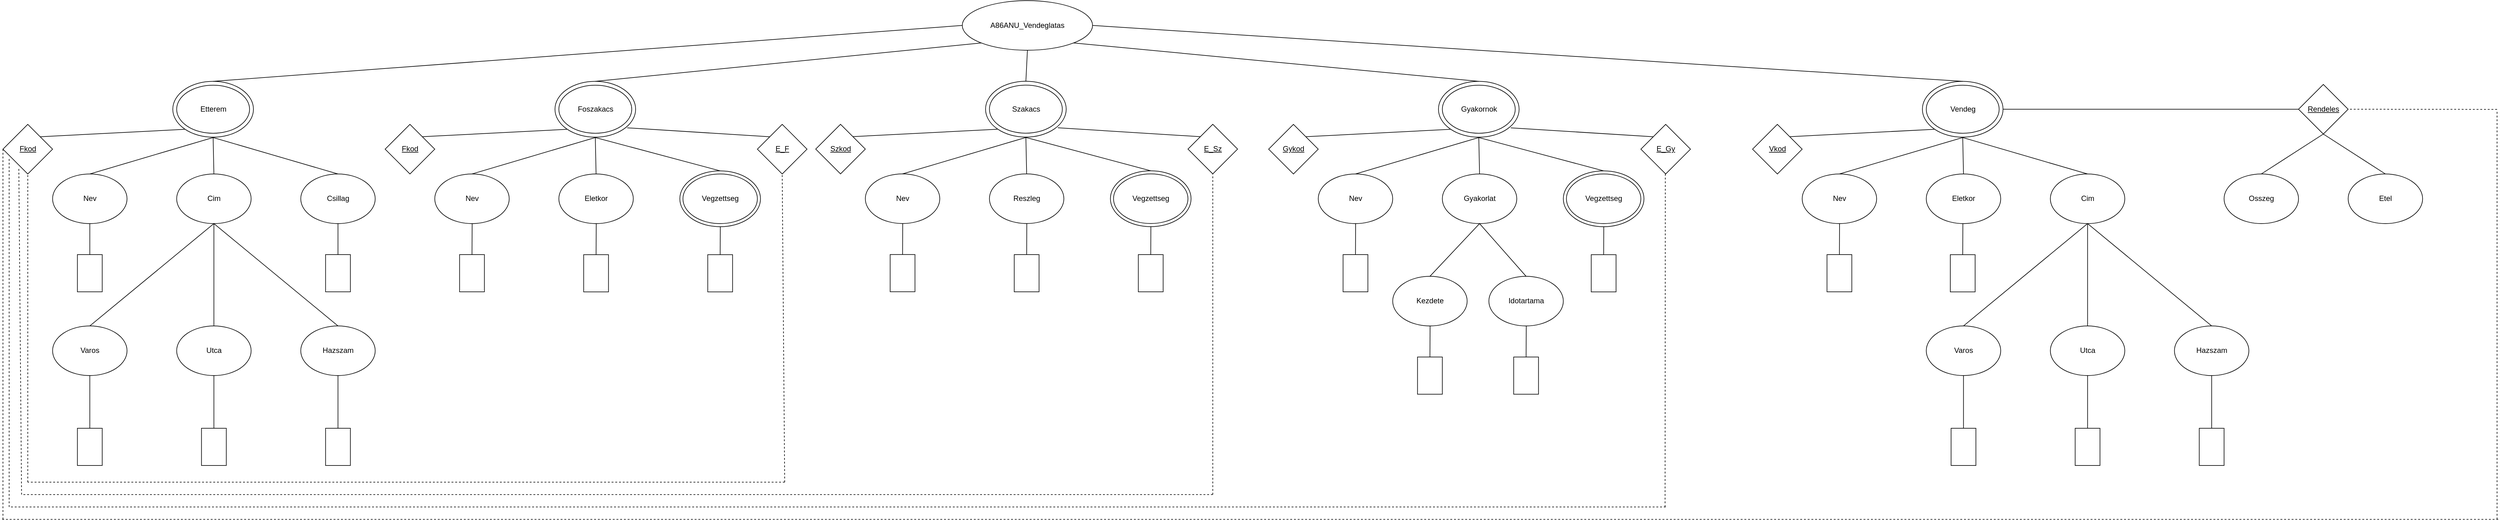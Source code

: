<mxfile version="28.2.5">
  <diagram name="1 oldal" id="s51K9ln7KrZO0yg4u3iI">
    <mxGraphModel dx="3028" dy="1168" grid="1" gridSize="10" guides="1" tooltips="1" connect="1" arrows="1" fold="1" page="1" pageScale="1" pageWidth="827" pageHeight="1169" math="0" shadow="0">
      <root>
        <mxCell id="0" />
        <mxCell id="1" parent="0" />
        <mxCell id="6Afnnz_D4f5fl6v5fH3Q-1" value="A86ANU_Vendeglatas" style="ellipse;whiteSpace=wrap;html=1;" vertex="1" parent="1">
          <mxGeometry x="300" y="10" width="210" height="80" as="geometry" />
        </mxCell>
        <mxCell id="6Afnnz_D4f5fl6v5fH3Q-2" value="" style="ellipse;whiteSpace=wrap;html=1;" vertex="1" parent="1">
          <mxGeometry x="-972.49" y="140.12" width="130" height="90" as="geometry" />
        </mxCell>
        <mxCell id="6Afnnz_D4f5fl6v5fH3Q-3" value="Etterem" style="ellipse;whiteSpace=wrap;html=1;" vertex="1" parent="1">
          <mxGeometry x="-966.24" y="146.37" width="117.5" height="77.5" as="geometry" />
        </mxCell>
        <mxCell id="6Afnnz_D4f5fl6v5fH3Q-12" value="Csillag" style="ellipse;whiteSpace=wrap;html=1;" vertex="1" parent="1">
          <mxGeometry x="-766.24" y="289.49" width="120" height="80" as="geometry" />
        </mxCell>
        <mxCell id="6Afnnz_D4f5fl6v5fH3Q-13" value="Nev" style="ellipse;whiteSpace=wrap;html=1;" vertex="1" parent="1">
          <mxGeometry x="-1166.24" y="289.49" width="120" height="80" as="geometry" />
        </mxCell>
        <mxCell id="6Afnnz_D4f5fl6v5fH3Q-14" value="Cim" style="ellipse;whiteSpace=wrap;html=1;" vertex="1" parent="1">
          <mxGeometry x="-966.24" y="289.49" width="120" height="80" as="geometry" />
        </mxCell>
        <mxCell id="6Afnnz_D4f5fl6v5fH3Q-15" value="" style="endArrow=none;html=1;rounded=0;exitX=0.5;exitY=1;exitDx=0;exitDy=0;entryX=0.5;entryY=0;entryDx=0;entryDy=0;" edge="1" parent="1" target="6Afnnz_D4f5fl6v5fH3Q-12">
          <mxGeometry width="50" height="50" relative="1" as="geometry">
            <mxPoint x="-907.49" y="230.74" as="sourcePoint" />
            <mxPoint x="-756.24" y="299.49" as="targetPoint" />
          </mxGeometry>
        </mxCell>
        <mxCell id="6Afnnz_D4f5fl6v5fH3Q-16" value="" style="endArrow=none;html=1;rounded=0;exitX=0.5;exitY=1;exitDx=0;exitDy=0;entryX=0.5;entryY=0;entryDx=0;entryDy=0;" edge="1" parent="1" target="6Afnnz_D4f5fl6v5fH3Q-14">
          <mxGeometry width="50" height="50" relative="1" as="geometry">
            <mxPoint x="-907.49" y="230.74" as="sourcePoint" />
            <mxPoint x="-756.24" y="299.49" as="targetPoint" />
          </mxGeometry>
        </mxCell>
        <mxCell id="6Afnnz_D4f5fl6v5fH3Q-17" value="" style="endArrow=none;html=1;rounded=0;entryX=0.5;entryY=1;entryDx=0;entryDy=0;exitX=0.5;exitY=0;exitDx=0;exitDy=0;" edge="1" parent="1" source="6Afnnz_D4f5fl6v5fH3Q-13">
          <mxGeometry width="50" height="50" relative="1" as="geometry">
            <mxPoint x="-806.24" y="349.49" as="sourcePoint" />
            <mxPoint x="-907.49" y="230.74" as="targetPoint" />
          </mxGeometry>
        </mxCell>
        <mxCell id="6Afnnz_D4f5fl6v5fH3Q-18" value="&lt;u&gt;Fkod&lt;/u&gt;" style="rhombus;whiteSpace=wrap;html=1;" vertex="1" parent="1">
          <mxGeometry x="-1246.24" y="209.49" width="80" height="80" as="geometry" />
        </mxCell>
        <mxCell id="6Afnnz_D4f5fl6v5fH3Q-19" value="" style="endArrow=none;html=1;rounded=0;exitX=1;exitY=0;exitDx=0;exitDy=0;entryX=0;entryY=1;entryDx=0;entryDy=0;" edge="1" parent="1" source="6Afnnz_D4f5fl6v5fH3Q-18">
          <mxGeometry width="50" height="50" relative="1" as="geometry">
            <mxPoint x="-806.24" y="379.49" as="sourcePoint" />
            <mxPoint x="-953.513" y="217.518" as="targetPoint" />
          </mxGeometry>
        </mxCell>
        <mxCell id="6Afnnz_D4f5fl6v5fH3Q-20" value="Hazszam" style="ellipse;whiteSpace=wrap;html=1;" vertex="1" parent="1">
          <mxGeometry x="-766.24" y="534.49" width="120" height="80" as="geometry" />
        </mxCell>
        <mxCell id="6Afnnz_D4f5fl6v5fH3Q-21" value="Utca" style="ellipse;whiteSpace=wrap;html=1;" vertex="1" parent="1">
          <mxGeometry x="-966.24" y="534.49" width="120" height="80" as="geometry" />
        </mxCell>
        <mxCell id="6Afnnz_D4f5fl6v5fH3Q-22" value="Varos" style="ellipse;whiteSpace=wrap;html=1;" vertex="1" parent="1">
          <mxGeometry x="-1166.24" y="534.49" width="120" height="80" as="geometry" />
        </mxCell>
        <mxCell id="6Afnnz_D4f5fl6v5fH3Q-23" value="" style="endArrow=none;html=1;rounded=0;exitX=0.5;exitY=1;exitDx=0;exitDy=0;entryX=0.5;entryY=0;entryDx=0;entryDy=0;" edge="1" parent="1" source="6Afnnz_D4f5fl6v5fH3Q-14" target="6Afnnz_D4f5fl6v5fH3Q-20">
          <mxGeometry width="50" height="50" relative="1" as="geometry">
            <mxPoint x="-806.24" y="429.49" as="sourcePoint" />
            <mxPoint x="-756.24" y="379.49" as="targetPoint" />
          </mxGeometry>
        </mxCell>
        <mxCell id="6Afnnz_D4f5fl6v5fH3Q-24" value="" style="endArrow=none;html=1;rounded=0;exitX=0.5;exitY=1;exitDx=0;exitDy=0;entryX=0.5;entryY=0;entryDx=0;entryDy=0;" edge="1" parent="1" source="6Afnnz_D4f5fl6v5fH3Q-14" target="6Afnnz_D4f5fl6v5fH3Q-21">
          <mxGeometry width="50" height="50" relative="1" as="geometry">
            <mxPoint x="-896.24" y="389.49" as="sourcePoint" />
            <mxPoint x="-756.24" y="379.49" as="targetPoint" />
          </mxGeometry>
        </mxCell>
        <mxCell id="6Afnnz_D4f5fl6v5fH3Q-25" value="" style="endArrow=none;html=1;rounded=0;exitX=0.5;exitY=1;exitDx=0;exitDy=0;entryX=0.5;entryY=0;entryDx=0;entryDy=0;" edge="1" parent="1" source="6Afnnz_D4f5fl6v5fH3Q-14" target="6Afnnz_D4f5fl6v5fH3Q-22">
          <mxGeometry width="50" height="50" relative="1" as="geometry">
            <mxPoint x="-806.24" y="429.49" as="sourcePoint" />
            <mxPoint x="-756.24" y="379.49" as="targetPoint" />
          </mxGeometry>
        </mxCell>
        <mxCell id="6Afnnz_D4f5fl6v5fH3Q-26" value="" style="rounded=0;whiteSpace=wrap;html=1;" vertex="1" parent="1">
          <mxGeometry x="-1126.24" y="419.49" width="40" height="60" as="geometry" />
        </mxCell>
        <mxCell id="6Afnnz_D4f5fl6v5fH3Q-28" value="" style="rounded=0;whiteSpace=wrap;html=1;" vertex="1" parent="1">
          <mxGeometry x="-726.24" y="419.49" width="40" height="60" as="geometry" />
        </mxCell>
        <mxCell id="6Afnnz_D4f5fl6v5fH3Q-29" value="" style="rounded=0;whiteSpace=wrap;html=1;" vertex="1" parent="1">
          <mxGeometry x="-726.24" y="699.49" width="40" height="60" as="geometry" />
        </mxCell>
        <mxCell id="6Afnnz_D4f5fl6v5fH3Q-30" value="" style="rounded=0;whiteSpace=wrap;html=1;" vertex="1" parent="1">
          <mxGeometry x="-1126.24" y="699.49" width="40" height="60" as="geometry" />
        </mxCell>
        <mxCell id="6Afnnz_D4f5fl6v5fH3Q-31" value="" style="rounded=0;whiteSpace=wrap;html=1;" vertex="1" parent="1">
          <mxGeometry x="-926.24" y="699.49" width="40" height="60" as="geometry" />
        </mxCell>
        <mxCell id="6Afnnz_D4f5fl6v5fH3Q-33" value="" style="endArrow=none;html=1;rounded=0;exitX=0.5;exitY=1;exitDx=0;exitDy=0;entryX=0.5;entryY=0;entryDx=0;entryDy=0;" edge="1" parent="1" source="6Afnnz_D4f5fl6v5fH3Q-22" target="6Afnnz_D4f5fl6v5fH3Q-30">
          <mxGeometry width="50" height="50" relative="1" as="geometry">
            <mxPoint x="-806.24" y="579.49" as="sourcePoint" />
            <mxPoint x="-756.24" y="529.49" as="targetPoint" />
          </mxGeometry>
        </mxCell>
        <mxCell id="6Afnnz_D4f5fl6v5fH3Q-34" value="" style="endArrow=none;html=1;rounded=0;entryX=0.5;entryY=1;entryDx=0;entryDy=0;exitX=0.5;exitY=0;exitDx=0;exitDy=0;" edge="1" parent="1" source="6Afnnz_D4f5fl6v5fH3Q-31" target="6Afnnz_D4f5fl6v5fH3Q-21">
          <mxGeometry width="50" height="50" relative="1" as="geometry">
            <mxPoint x="-806.24" y="579.49" as="sourcePoint" />
            <mxPoint x="-756.24" y="529.49" as="targetPoint" />
          </mxGeometry>
        </mxCell>
        <mxCell id="6Afnnz_D4f5fl6v5fH3Q-35" value="" style="endArrow=none;html=1;rounded=0;exitX=0.5;exitY=1;exitDx=0;exitDy=0;entryX=0.5;entryY=0;entryDx=0;entryDy=0;" edge="1" parent="1" source="6Afnnz_D4f5fl6v5fH3Q-20" target="6Afnnz_D4f5fl6v5fH3Q-29">
          <mxGeometry width="50" height="50" relative="1" as="geometry">
            <mxPoint x="-806.24" y="579.49" as="sourcePoint" />
            <mxPoint x="-756.24" y="529.49" as="targetPoint" />
          </mxGeometry>
        </mxCell>
        <mxCell id="6Afnnz_D4f5fl6v5fH3Q-36" value="" style="endArrow=none;html=1;rounded=0;entryX=0.5;entryY=1;entryDx=0;entryDy=0;exitX=0.5;exitY=0;exitDx=0;exitDy=0;" edge="1" parent="1" source="6Afnnz_D4f5fl6v5fH3Q-26" target="6Afnnz_D4f5fl6v5fH3Q-13">
          <mxGeometry width="50" height="50" relative="1" as="geometry">
            <mxPoint x="-806.24" y="579.49" as="sourcePoint" />
            <mxPoint x="-756.24" y="529.49" as="targetPoint" />
          </mxGeometry>
        </mxCell>
        <mxCell id="6Afnnz_D4f5fl6v5fH3Q-37" value="" style="endArrow=none;html=1;rounded=0;entryX=0.5;entryY=1;entryDx=0;entryDy=0;exitX=0.5;exitY=0;exitDx=0;exitDy=0;" edge="1" parent="1" source="6Afnnz_D4f5fl6v5fH3Q-28" target="6Afnnz_D4f5fl6v5fH3Q-12">
          <mxGeometry width="50" height="50" relative="1" as="geometry">
            <mxPoint x="-806.24" y="579.49" as="sourcePoint" />
            <mxPoint x="-756.24" y="529.49" as="targetPoint" />
          </mxGeometry>
        </mxCell>
        <mxCell id="6Afnnz_D4f5fl6v5fH3Q-41" value="" style="ellipse;whiteSpace=wrap;html=1;" vertex="1" parent="1">
          <mxGeometry x="-356.49" y="140.12" width="130" height="90" as="geometry" />
        </mxCell>
        <mxCell id="6Afnnz_D4f5fl6v5fH3Q-42" value="Foszakacs" style="ellipse;whiteSpace=wrap;html=1;" vertex="1" parent="1">
          <mxGeometry x="-350.24" y="146.37" width="117.5" height="77.5" as="geometry" />
        </mxCell>
        <mxCell id="6Afnnz_D4f5fl6v5fH3Q-44" value="Nev" style="ellipse;whiteSpace=wrap;html=1;" vertex="1" parent="1">
          <mxGeometry x="-550.24" y="289.49" width="120" height="80" as="geometry" />
        </mxCell>
        <mxCell id="6Afnnz_D4f5fl6v5fH3Q-45" value="Eletkor" style="ellipse;whiteSpace=wrap;html=1;" vertex="1" parent="1">
          <mxGeometry x="-350.24" y="289.49" width="120" height="80" as="geometry" />
        </mxCell>
        <mxCell id="6Afnnz_D4f5fl6v5fH3Q-46" value="" style="endArrow=none;html=1;rounded=0;exitX=0.5;exitY=1;exitDx=0;exitDy=0;entryX=0.5;entryY=0;entryDx=0;entryDy=0;" edge="1" parent="1" target="6Afnnz_D4f5fl6v5fH3Q-59">
          <mxGeometry width="50" height="50" relative="1" as="geometry">
            <mxPoint x="-291.49" y="230.74" as="sourcePoint" />
            <mxPoint x="-89.99" y="251.37" as="targetPoint" />
          </mxGeometry>
        </mxCell>
        <mxCell id="6Afnnz_D4f5fl6v5fH3Q-47" value="" style="endArrow=none;html=1;rounded=0;exitX=0.5;exitY=1;exitDx=0;exitDy=0;entryX=0.5;entryY=0;entryDx=0;entryDy=0;" edge="1" parent="1" target="6Afnnz_D4f5fl6v5fH3Q-45">
          <mxGeometry width="50" height="50" relative="1" as="geometry">
            <mxPoint x="-291.49" y="230.74" as="sourcePoint" />
            <mxPoint x="-140.24" y="299.49" as="targetPoint" />
          </mxGeometry>
        </mxCell>
        <mxCell id="6Afnnz_D4f5fl6v5fH3Q-48" value="" style="endArrow=none;html=1;rounded=0;entryX=0.5;entryY=1;entryDx=0;entryDy=0;exitX=0.5;exitY=0;exitDx=0;exitDy=0;" edge="1" parent="1" source="6Afnnz_D4f5fl6v5fH3Q-44">
          <mxGeometry width="50" height="50" relative="1" as="geometry">
            <mxPoint x="-190.24" y="349.49" as="sourcePoint" />
            <mxPoint x="-291.49" y="230.74" as="targetPoint" />
          </mxGeometry>
        </mxCell>
        <mxCell id="6Afnnz_D4f5fl6v5fH3Q-49" value="" style="endArrow=none;html=1;rounded=0;exitX=1;exitY=0;exitDx=0;exitDy=0;entryX=0;entryY=1;entryDx=0;entryDy=0;" edge="1" parent="1">
          <mxGeometry width="50" height="50" relative="1" as="geometry">
            <mxPoint x="-569.99" y="229.37" as="sourcePoint" />
            <mxPoint x="-337.513" y="217.518" as="targetPoint" />
          </mxGeometry>
        </mxCell>
        <mxCell id="6Afnnz_D4f5fl6v5fH3Q-52" value="&lt;u&gt;Fkod&lt;/u&gt;" style="rhombus;whiteSpace=wrap;html=1;" vertex="1" parent="1">
          <mxGeometry x="-630.24" y="209.49" width="80" height="80" as="geometry" />
        </mxCell>
        <mxCell id="6Afnnz_D4f5fl6v5fH3Q-53" value="" style="rounded=0;whiteSpace=wrap;html=1;" vertex="1" parent="1">
          <mxGeometry x="-510.24" y="419.49" width="40" height="60" as="geometry" />
        </mxCell>
        <mxCell id="6Afnnz_D4f5fl6v5fH3Q-54" value="" style="endArrow=none;html=1;rounded=0;entryX=0.5;entryY=1;entryDx=0;entryDy=0;exitX=0.5;exitY=0;exitDx=0;exitDy=0;" edge="1" parent="1" source="6Afnnz_D4f5fl6v5fH3Q-53">
          <mxGeometry width="50" height="50" relative="1" as="geometry">
            <mxPoint x="-590.24" y="579.49" as="sourcePoint" />
            <mxPoint x="-489.99" y="369.37" as="targetPoint" />
          </mxGeometry>
        </mxCell>
        <mxCell id="6Afnnz_D4f5fl6v5fH3Q-55" value="" style="rounded=0;whiteSpace=wrap;html=1;" vertex="1" parent="1">
          <mxGeometry x="-310.24" y="419.61" width="40" height="60" as="geometry" />
        </mxCell>
        <mxCell id="6Afnnz_D4f5fl6v5fH3Q-56" value="" style="endArrow=none;html=1;rounded=0;entryX=0.5;entryY=1;entryDx=0;entryDy=0;exitX=0.5;exitY=0;exitDx=0;exitDy=0;" edge="1" parent="1" source="6Afnnz_D4f5fl6v5fH3Q-55">
          <mxGeometry width="50" height="50" relative="1" as="geometry">
            <mxPoint x="-390.24" y="579.61" as="sourcePoint" />
            <mxPoint x="-289.99" y="369.49" as="targetPoint" />
          </mxGeometry>
        </mxCell>
        <mxCell id="6Afnnz_D4f5fl6v5fH3Q-57" value="" style="rounded=0;whiteSpace=wrap;html=1;" vertex="1" parent="1">
          <mxGeometry x="-110.24" y="419.61" width="40" height="60" as="geometry" />
        </mxCell>
        <mxCell id="6Afnnz_D4f5fl6v5fH3Q-58" value="" style="endArrow=none;html=1;rounded=0;entryX=0.5;entryY=1;entryDx=0;entryDy=0;exitX=0.5;exitY=0;exitDx=0;exitDy=0;" edge="1" parent="1" source="6Afnnz_D4f5fl6v5fH3Q-57">
          <mxGeometry width="50" height="50" relative="1" as="geometry">
            <mxPoint x="-190.24" y="579.61" as="sourcePoint" />
            <mxPoint x="-89.99" y="369.49" as="targetPoint" />
          </mxGeometry>
        </mxCell>
        <mxCell id="6Afnnz_D4f5fl6v5fH3Q-59" value="" style="ellipse;whiteSpace=wrap;html=1;" vertex="1" parent="1">
          <mxGeometry x="-155.24" y="284.49" width="130" height="90" as="geometry" />
        </mxCell>
        <mxCell id="6Afnnz_D4f5fl6v5fH3Q-43" value="Vegzettseg" style="ellipse;whiteSpace=wrap;html=1;" vertex="1" parent="1">
          <mxGeometry x="-150.24" y="289.49" width="120" height="80" as="geometry" />
        </mxCell>
        <mxCell id="6Afnnz_D4f5fl6v5fH3Q-60" value="&lt;u&gt;E_F&lt;/u&gt;" style="rhombus;whiteSpace=wrap;html=1;" vertex="1" parent="1">
          <mxGeometry x="-30.24" y="209.49" width="80" height="80" as="geometry" />
        </mxCell>
        <mxCell id="6Afnnz_D4f5fl6v5fH3Q-61" value="" style="endArrow=none;html=1;rounded=0;entryX=0;entryY=0;entryDx=0;entryDy=0;" edge="1" parent="1" target="6Afnnz_D4f5fl6v5fH3Q-60">
          <mxGeometry width="50" height="50" relative="1" as="geometry">
            <mxPoint x="-239.99" y="215.12" as="sourcePoint" />
            <mxPoint x="-19.99" y="201.37" as="targetPoint" />
          </mxGeometry>
        </mxCell>
        <mxCell id="6Afnnz_D4f5fl6v5fH3Q-62" value="" style="ellipse;whiteSpace=wrap;html=1;" vertex="1" parent="1">
          <mxGeometry x="337.51" y="140" width="130" height="90" as="geometry" />
        </mxCell>
        <mxCell id="6Afnnz_D4f5fl6v5fH3Q-63" value="Szakacs" style="ellipse;whiteSpace=wrap;html=1;" vertex="1" parent="1">
          <mxGeometry x="343.76" y="146.25" width="117.5" height="77.5" as="geometry" />
        </mxCell>
        <mxCell id="6Afnnz_D4f5fl6v5fH3Q-64" value="Nev" style="ellipse;whiteSpace=wrap;html=1;" vertex="1" parent="1">
          <mxGeometry x="143.76" y="289.37" width="120" height="80" as="geometry" />
        </mxCell>
        <mxCell id="6Afnnz_D4f5fl6v5fH3Q-65" value="Reszleg" style="ellipse;whiteSpace=wrap;html=1;" vertex="1" parent="1">
          <mxGeometry x="343.76" y="289.37" width="120" height="80" as="geometry" />
        </mxCell>
        <mxCell id="6Afnnz_D4f5fl6v5fH3Q-66" value="" style="endArrow=none;html=1;rounded=0;exitX=0.5;exitY=1;exitDx=0;exitDy=0;entryX=0.5;entryY=0;entryDx=0;entryDy=0;" edge="1" parent="1" target="6Afnnz_D4f5fl6v5fH3Q-77">
          <mxGeometry width="50" height="50" relative="1" as="geometry">
            <mxPoint x="402.51" y="230.62" as="sourcePoint" />
            <mxPoint x="604.01" y="251.25" as="targetPoint" />
          </mxGeometry>
        </mxCell>
        <mxCell id="6Afnnz_D4f5fl6v5fH3Q-67" value="" style="endArrow=none;html=1;rounded=0;exitX=0.5;exitY=1;exitDx=0;exitDy=0;entryX=0.5;entryY=0;entryDx=0;entryDy=0;" edge="1" parent="1" target="6Afnnz_D4f5fl6v5fH3Q-65">
          <mxGeometry width="50" height="50" relative="1" as="geometry">
            <mxPoint x="402.51" y="230.62" as="sourcePoint" />
            <mxPoint x="553.76" y="299.37" as="targetPoint" />
          </mxGeometry>
        </mxCell>
        <mxCell id="6Afnnz_D4f5fl6v5fH3Q-68" value="" style="endArrow=none;html=1;rounded=0;entryX=0.5;entryY=1;entryDx=0;entryDy=0;exitX=0.5;exitY=0;exitDx=0;exitDy=0;" edge="1" parent="1" source="6Afnnz_D4f5fl6v5fH3Q-64">
          <mxGeometry width="50" height="50" relative="1" as="geometry">
            <mxPoint x="503.76" y="349.37" as="sourcePoint" />
            <mxPoint x="402.51" y="230.62" as="targetPoint" />
          </mxGeometry>
        </mxCell>
        <mxCell id="6Afnnz_D4f5fl6v5fH3Q-69" value="" style="endArrow=none;html=1;rounded=0;exitX=1;exitY=0;exitDx=0;exitDy=0;entryX=0;entryY=1;entryDx=0;entryDy=0;" edge="1" parent="1">
          <mxGeometry width="50" height="50" relative="1" as="geometry">
            <mxPoint x="124.01" y="229.25" as="sourcePoint" />
            <mxPoint x="356.487" y="217.398" as="targetPoint" />
          </mxGeometry>
        </mxCell>
        <mxCell id="6Afnnz_D4f5fl6v5fH3Q-70" value="&lt;u&gt;Szkod&lt;/u&gt;" style="rhombus;whiteSpace=wrap;html=1;" vertex="1" parent="1">
          <mxGeometry x="63.76" y="209.37" width="80" height="80" as="geometry" />
        </mxCell>
        <mxCell id="6Afnnz_D4f5fl6v5fH3Q-71" value="" style="rounded=0;whiteSpace=wrap;html=1;" vertex="1" parent="1">
          <mxGeometry x="183.76" y="419.37" width="40" height="60" as="geometry" />
        </mxCell>
        <mxCell id="6Afnnz_D4f5fl6v5fH3Q-72" value="" style="endArrow=none;html=1;rounded=0;entryX=0.5;entryY=1;entryDx=0;entryDy=0;exitX=0.5;exitY=0;exitDx=0;exitDy=0;" edge="1" parent="1" source="6Afnnz_D4f5fl6v5fH3Q-71">
          <mxGeometry width="50" height="50" relative="1" as="geometry">
            <mxPoint x="103.76" y="579.37" as="sourcePoint" />
            <mxPoint x="204.01" y="369.25" as="targetPoint" />
          </mxGeometry>
        </mxCell>
        <mxCell id="6Afnnz_D4f5fl6v5fH3Q-73" value="" style="rounded=0;whiteSpace=wrap;html=1;" vertex="1" parent="1">
          <mxGeometry x="383.76" y="419.49" width="40" height="60" as="geometry" />
        </mxCell>
        <mxCell id="6Afnnz_D4f5fl6v5fH3Q-74" value="" style="endArrow=none;html=1;rounded=0;entryX=0.5;entryY=1;entryDx=0;entryDy=0;exitX=0.5;exitY=0;exitDx=0;exitDy=0;" edge="1" parent="1" source="6Afnnz_D4f5fl6v5fH3Q-73">
          <mxGeometry width="50" height="50" relative="1" as="geometry">
            <mxPoint x="303.76" y="579.49" as="sourcePoint" />
            <mxPoint x="404.01" y="369.37" as="targetPoint" />
          </mxGeometry>
        </mxCell>
        <mxCell id="6Afnnz_D4f5fl6v5fH3Q-75" value="" style="rounded=0;whiteSpace=wrap;html=1;" vertex="1" parent="1">
          <mxGeometry x="583.76" y="419.49" width="40" height="60" as="geometry" />
        </mxCell>
        <mxCell id="6Afnnz_D4f5fl6v5fH3Q-76" value="" style="endArrow=none;html=1;rounded=0;entryX=0.5;entryY=1;entryDx=0;entryDy=0;exitX=0.5;exitY=0;exitDx=0;exitDy=0;" edge="1" parent="1" source="6Afnnz_D4f5fl6v5fH3Q-75">
          <mxGeometry width="50" height="50" relative="1" as="geometry">
            <mxPoint x="503.76" y="579.49" as="sourcePoint" />
            <mxPoint x="604.01" y="369.37" as="targetPoint" />
          </mxGeometry>
        </mxCell>
        <mxCell id="6Afnnz_D4f5fl6v5fH3Q-77" value="" style="ellipse;whiteSpace=wrap;html=1;" vertex="1" parent="1">
          <mxGeometry x="538.76" y="284.37" width="130" height="90" as="geometry" />
        </mxCell>
        <mxCell id="6Afnnz_D4f5fl6v5fH3Q-78" value="Vegzettseg" style="ellipse;whiteSpace=wrap;html=1;" vertex="1" parent="1">
          <mxGeometry x="543.76" y="289.37" width="120" height="80" as="geometry" />
        </mxCell>
        <mxCell id="6Afnnz_D4f5fl6v5fH3Q-79" value="&lt;u&gt;E_Sz&lt;/u&gt;" style="rhombus;whiteSpace=wrap;html=1;" vertex="1" parent="1">
          <mxGeometry x="663.76" y="209.37" width="80" height="80" as="geometry" />
        </mxCell>
        <mxCell id="6Afnnz_D4f5fl6v5fH3Q-80" value="" style="endArrow=none;html=1;rounded=0;entryX=0;entryY=0;entryDx=0;entryDy=0;" edge="1" parent="1" target="6Afnnz_D4f5fl6v5fH3Q-79">
          <mxGeometry width="50" height="50" relative="1" as="geometry">
            <mxPoint x="454.01" y="215" as="sourcePoint" />
            <mxPoint x="674.01" y="201.25" as="targetPoint" />
          </mxGeometry>
        </mxCell>
        <mxCell id="6Afnnz_D4f5fl6v5fH3Q-81" value="" style="ellipse;whiteSpace=wrap;html=1;" vertex="1" parent="1">
          <mxGeometry x="1067.51" y="140.12" width="130" height="90" as="geometry" />
        </mxCell>
        <mxCell id="6Afnnz_D4f5fl6v5fH3Q-82" value="Gyakornok" style="ellipse;whiteSpace=wrap;html=1;" vertex="1" parent="1">
          <mxGeometry x="1073.76" y="146.37" width="117.5" height="77.5" as="geometry" />
        </mxCell>
        <mxCell id="6Afnnz_D4f5fl6v5fH3Q-83" value="Nev" style="ellipse;whiteSpace=wrap;html=1;" vertex="1" parent="1">
          <mxGeometry x="873.76" y="289.49" width="120" height="80" as="geometry" />
        </mxCell>
        <mxCell id="6Afnnz_D4f5fl6v5fH3Q-84" value="Gyakorlat" style="ellipse;whiteSpace=wrap;html=1;" vertex="1" parent="1">
          <mxGeometry x="1073.76" y="289.49" width="120" height="80" as="geometry" />
        </mxCell>
        <mxCell id="6Afnnz_D4f5fl6v5fH3Q-85" value="" style="endArrow=none;html=1;rounded=0;exitX=0.5;exitY=1;exitDx=0;exitDy=0;entryX=0.5;entryY=0;entryDx=0;entryDy=0;" edge="1" parent="1" target="6Afnnz_D4f5fl6v5fH3Q-96">
          <mxGeometry width="50" height="50" relative="1" as="geometry">
            <mxPoint x="1132.51" y="230.74" as="sourcePoint" />
            <mxPoint x="1334.01" y="251.37" as="targetPoint" />
          </mxGeometry>
        </mxCell>
        <mxCell id="6Afnnz_D4f5fl6v5fH3Q-86" value="" style="endArrow=none;html=1;rounded=0;exitX=0.5;exitY=1;exitDx=0;exitDy=0;entryX=0.5;entryY=0;entryDx=0;entryDy=0;" edge="1" parent="1" target="6Afnnz_D4f5fl6v5fH3Q-84">
          <mxGeometry width="50" height="50" relative="1" as="geometry">
            <mxPoint x="1132.51" y="230.74" as="sourcePoint" />
            <mxPoint x="1283.76" y="299.49" as="targetPoint" />
          </mxGeometry>
        </mxCell>
        <mxCell id="6Afnnz_D4f5fl6v5fH3Q-87" value="" style="endArrow=none;html=1;rounded=0;entryX=0.5;entryY=1;entryDx=0;entryDy=0;exitX=0.5;exitY=0;exitDx=0;exitDy=0;" edge="1" parent="1" source="6Afnnz_D4f5fl6v5fH3Q-83">
          <mxGeometry width="50" height="50" relative="1" as="geometry">
            <mxPoint x="1233.76" y="349.49" as="sourcePoint" />
            <mxPoint x="1132.51" y="230.74" as="targetPoint" />
          </mxGeometry>
        </mxCell>
        <mxCell id="6Afnnz_D4f5fl6v5fH3Q-88" value="" style="endArrow=none;html=1;rounded=0;exitX=1;exitY=0;exitDx=0;exitDy=0;entryX=0;entryY=1;entryDx=0;entryDy=0;" edge="1" parent="1">
          <mxGeometry width="50" height="50" relative="1" as="geometry">
            <mxPoint x="854.01" y="229.37" as="sourcePoint" />
            <mxPoint x="1086.487" y="217.518" as="targetPoint" />
          </mxGeometry>
        </mxCell>
        <mxCell id="6Afnnz_D4f5fl6v5fH3Q-89" value="&lt;u&gt;Gykod&lt;/u&gt;" style="rhombus;whiteSpace=wrap;html=1;" vertex="1" parent="1">
          <mxGeometry x="793.76" y="209.49" width="80" height="80" as="geometry" />
        </mxCell>
        <mxCell id="6Afnnz_D4f5fl6v5fH3Q-90" value="" style="rounded=0;whiteSpace=wrap;html=1;" vertex="1" parent="1">
          <mxGeometry x="913.76" y="419.49" width="40" height="60" as="geometry" />
        </mxCell>
        <mxCell id="6Afnnz_D4f5fl6v5fH3Q-91" value="" style="endArrow=none;html=1;rounded=0;entryX=0.5;entryY=1;entryDx=0;entryDy=0;exitX=0.5;exitY=0;exitDx=0;exitDy=0;" edge="1" parent="1" source="6Afnnz_D4f5fl6v5fH3Q-90">
          <mxGeometry width="50" height="50" relative="1" as="geometry">
            <mxPoint x="833.76" y="579.49" as="sourcePoint" />
            <mxPoint x="934.01" y="369.37" as="targetPoint" />
          </mxGeometry>
        </mxCell>
        <mxCell id="6Afnnz_D4f5fl6v5fH3Q-94" value="" style="rounded=0;whiteSpace=wrap;html=1;" vertex="1" parent="1">
          <mxGeometry x="1313.76" y="419.61" width="40" height="60" as="geometry" />
        </mxCell>
        <mxCell id="6Afnnz_D4f5fl6v5fH3Q-95" value="" style="endArrow=none;html=1;rounded=0;entryX=0.5;entryY=1;entryDx=0;entryDy=0;exitX=0.5;exitY=0;exitDx=0;exitDy=0;" edge="1" parent="1" source="6Afnnz_D4f5fl6v5fH3Q-94">
          <mxGeometry width="50" height="50" relative="1" as="geometry">
            <mxPoint x="1233.76" y="579.61" as="sourcePoint" />
            <mxPoint x="1334.01" y="369.49" as="targetPoint" />
          </mxGeometry>
        </mxCell>
        <mxCell id="6Afnnz_D4f5fl6v5fH3Q-96" value="" style="ellipse;whiteSpace=wrap;html=1;" vertex="1" parent="1">
          <mxGeometry x="1268.76" y="284.49" width="130" height="90" as="geometry" />
        </mxCell>
        <mxCell id="6Afnnz_D4f5fl6v5fH3Q-97" value="Vegzettseg" style="ellipse;whiteSpace=wrap;html=1;" vertex="1" parent="1">
          <mxGeometry x="1273.76" y="289.49" width="120" height="80" as="geometry" />
        </mxCell>
        <mxCell id="6Afnnz_D4f5fl6v5fH3Q-98" value="&lt;u&gt;E_Gy&lt;/u&gt;" style="rhombus;whiteSpace=wrap;html=1;" vertex="1" parent="1">
          <mxGeometry x="1393.76" y="209.49" width="80" height="80" as="geometry" />
        </mxCell>
        <mxCell id="6Afnnz_D4f5fl6v5fH3Q-99" value="" style="endArrow=none;html=1;rounded=0;entryX=0;entryY=0;entryDx=0;entryDy=0;" edge="1" parent="1" target="6Afnnz_D4f5fl6v5fH3Q-98">
          <mxGeometry width="50" height="50" relative="1" as="geometry">
            <mxPoint x="1184.01" y="215.12" as="sourcePoint" />
            <mxPoint x="1404.01" y="201.37" as="targetPoint" />
          </mxGeometry>
        </mxCell>
        <mxCell id="6Afnnz_D4f5fl6v5fH3Q-100" value="Kezdete" style="ellipse;whiteSpace=wrap;html=1;" vertex="1" parent="1">
          <mxGeometry x="993.76" y="454.49" width="120" height="80" as="geometry" />
        </mxCell>
        <mxCell id="6Afnnz_D4f5fl6v5fH3Q-101" value="Idotartama" style="ellipse;whiteSpace=wrap;html=1;" vertex="1" parent="1">
          <mxGeometry x="1148.76" y="454.49" width="120" height="80" as="geometry" />
        </mxCell>
        <mxCell id="6Afnnz_D4f5fl6v5fH3Q-102" value="" style="rounded=0;whiteSpace=wrap;html=1;" vertex="1" parent="1">
          <mxGeometry x="1188.76" y="584.61" width="40" height="60" as="geometry" />
        </mxCell>
        <mxCell id="6Afnnz_D4f5fl6v5fH3Q-103" value="" style="endArrow=none;html=1;rounded=0;entryX=0.5;entryY=1;entryDx=0;entryDy=0;exitX=0.5;exitY=0;exitDx=0;exitDy=0;" edge="1" parent="1" source="6Afnnz_D4f5fl6v5fH3Q-102">
          <mxGeometry width="50" height="50" relative="1" as="geometry">
            <mxPoint x="1108.76" y="744.61" as="sourcePoint" />
            <mxPoint x="1209.01" y="534.49" as="targetPoint" />
          </mxGeometry>
        </mxCell>
        <mxCell id="6Afnnz_D4f5fl6v5fH3Q-104" value="" style="rounded=0;whiteSpace=wrap;html=1;" vertex="1" parent="1">
          <mxGeometry x="1033.76" y="584.61" width="40" height="60" as="geometry" />
        </mxCell>
        <mxCell id="6Afnnz_D4f5fl6v5fH3Q-105" value="" style="endArrow=none;html=1;rounded=0;entryX=0.5;entryY=1;entryDx=0;entryDy=0;exitX=0.5;exitY=0;exitDx=0;exitDy=0;" edge="1" parent="1" source="6Afnnz_D4f5fl6v5fH3Q-104">
          <mxGeometry width="50" height="50" relative="1" as="geometry">
            <mxPoint x="953.76" y="744.61" as="sourcePoint" />
            <mxPoint x="1054.01" y="534.49" as="targetPoint" />
          </mxGeometry>
        </mxCell>
        <mxCell id="6Afnnz_D4f5fl6v5fH3Q-106" value="" style="endArrow=none;html=1;rounded=0;entryX=0.5;entryY=1;entryDx=0;entryDy=0;exitX=0.5;exitY=0;exitDx=0;exitDy=0;" edge="1" parent="1" source="6Afnnz_D4f5fl6v5fH3Q-101" target="6Afnnz_D4f5fl6v5fH3Q-84">
          <mxGeometry width="50" height="50" relative="1" as="geometry">
            <mxPoint x="1043.76" y="456.37" as="sourcePoint" />
            <mxPoint x="1044.01" y="406.37" as="targetPoint" />
          </mxGeometry>
        </mxCell>
        <mxCell id="6Afnnz_D4f5fl6v5fH3Q-107" value="" style="endArrow=none;html=1;rounded=0;entryX=0.5;entryY=1;entryDx=0;entryDy=0;exitX=0.5;exitY=0;exitDx=0;exitDy=0;" edge="1" parent="1" source="6Afnnz_D4f5fl6v5fH3Q-100" target="6Afnnz_D4f5fl6v5fH3Q-84">
          <mxGeometry width="50" height="50" relative="1" as="geometry">
            <mxPoint x="1043.76" y="456.37" as="sourcePoint" />
            <mxPoint x="1044.01" y="406.37" as="targetPoint" />
          </mxGeometry>
        </mxCell>
        <mxCell id="6Afnnz_D4f5fl6v5fH3Q-108" value="" style="ellipse;whiteSpace=wrap;html=1;" vertex="1" parent="1">
          <mxGeometry x="1847.51" y="140.12" width="130" height="90" as="geometry" />
        </mxCell>
        <mxCell id="6Afnnz_D4f5fl6v5fH3Q-109" value="Vendeg" style="ellipse;whiteSpace=wrap;html=1;" vertex="1" parent="1">
          <mxGeometry x="1853.76" y="146.37" width="117.5" height="77.5" as="geometry" />
        </mxCell>
        <mxCell id="6Afnnz_D4f5fl6v5fH3Q-110" value="Nev" style="ellipse;whiteSpace=wrap;html=1;" vertex="1" parent="1">
          <mxGeometry x="1653.76" y="289.49" width="120" height="80" as="geometry" />
        </mxCell>
        <mxCell id="6Afnnz_D4f5fl6v5fH3Q-111" value="Eletkor" style="ellipse;whiteSpace=wrap;html=1;" vertex="1" parent="1">
          <mxGeometry x="1853.76" y="289.49" width="120" height="80" as="geometry" />
        </mxCell>
        <mxCell id="6Afnnz_D4f5fl6v5fH3Q-112" value="" style="endArrow=none;html=1;rounded=0;exitX=0.5;exitY=1;exitDx=0;exitDy=0;entryX=0.5;entryY=0;entryDx=0;entryDy=0;" edge="1" parent="1" target="6Afnnz_D4f5fl6v5fH3Q-122">
          <mxGeometry width="50" height="50" relative="1" as="geometry">
            <mxPoint x="1912.51" y="230.74" as="sourcePoint" />
            <mxPoint x="2113.76" y="284.49" as="targetPoint" />
          </mxGeometry>
        </mxCell>
        <mxCell id="6Afnnz_D4f5fl6v5fH3Q-113" value="" style="endArrow=none;html=1;rounded=0;exitX=0.5;exitY=1;exitDx=0;exitDy=0;entryX=0.5;entryY=0;entryDx=0;entryDy=0;" edge="1" parent="1" target="6Afnnz_D4f5fl6v5fH3Q-111">
          <mxGeometry width="50" height="50" relative="1" as="geometry">
            <mxPoint x="1912.51" y="230.74" as="sourcePoint" />
            <mxPoint x="2063.76" y="299.49" as="targetPoint" />
          </mxGeometry>
        </mxCell>
        <mxCell id="6Afnnz_D4f5fl6v5fH3Q-114" value="" style="endArrow=none;html=1;rounded=0;entryX=0.5;entryY=1;entryDx=0;entryDy=0;exitX=0.5;exitY=0;exitDx=0;exitDy=0;" edge="1" parent="1" source="6Afnnz_D4f5fl6v5fH3Q-110">
          <mxGeometry width="50" height="50" relative="1" as="geometry">
            <mxPoint x="2013.76" y="349.49" as="sourcePoint" />
            <mxPoint x="1912.51" y="230.74" as="targetPoint" />
          </mxGeometry>
        </mxCell>
        <mxCell id="6Afnnz_D4f5fl6v5fH3Q-115" value="" style="endArrow=none;html=1;rounded=0;exitX=1;exitY=0;exitDx=0;exitDy=0;entryX=0;entryY=1;entryDx=0;entryDy=0;" edge="1" parent="1">
          <mxGeometry width="50" height="50" relative="1" as="geometry">
            <mxPoint x="1634.01" y="229.37" as="sourcePoint" />
            <mxPoint x="1866.487" y="217.518" as="targetPoint" />
          </mxGeometry>
        </mxCell>
        <mxCell id="6Afnnz_D4f5fl6v5fH3Q-116" value="&lt;u&gt;Vkod&lt;/u&gt;" style="rhombus;whiteSpace=wrap;html=1;" vertex="1" parent="1">
          <mxGeometry x="1573.76" y="209.49" width="80" height="80" as="geometry" />
        </mxCell>
        <mxCell id="6Afnnz_D4f5fl6v5fH3Q-117" value="" style="rounded=0;whiteSpace=wrap;html=1;" vertex="1" parent="1">
          <mxGeometry x="1693.76" y="419.49" width="40" height="60" as="geometry" />
        </mxCell>
        <mxCell id="6Afnnz_D4f5fl6v5fH3Q-118" value="" style="endArrow=none;html=1;rounded=0;entryX=0.5;entryY=1;entryDx=0;entryDy=0;exitX=0.5;exitY=0;exitDx=0;exitDy=0;" edge="1" parent="1" source="6Afnnz_D4f5fl6v5fH3Q-117">
          <mxGeometry width="50" height="50" relative="1" as="geometry">
            <mxPoint x="1613.76" y="579.49" as="sourcePoint" />
            <mxPoint x="1714.01" y="369.37" as="targetPoint" />
          </mxGeometry>
        </mxCell>
        <mxCell id="6Afnnz_D4f5fl6v5fH3Q-122" value="Cim" style="ellipse;whiteSpace=wrap;html=1;" vertex="1" parent="1">
          <mxGeometry x="2053.76" y="289.49" width="120" height="80" as="geometry" />
        </mxCell>
        <mxCell id="6Afnnz_D4f5fl6v5fH3Q-123" value="&lt;u&gt;Rendeles&lt;/u&gt;" style="rhombus;whiteSpace=wrap;html=1;" vertex="1" parent="1">
          <mxGeometry x="2453.76" y="145.12" width="80" height="80" as="geometry" />
        </mxCell>
        <mxCell id="6Afnnz_D4f5fl6v5fH3Q-124" value="" style="endArrow=none;html=1;rounded=0;entryX=0;entryY=0.5;entryDx=0;entryDy=0;exitX=1;exitY=0.5;exitDx=0;exitDy=0;" edge="1" parent="1" target="6Afnnz_D4f5fl6v5fH3Q-123" source="6Afnnz_D4f5fl6v5fH3Q-108">
          <mxGeometry width="50" height="50" relative="1" as="geometry">
            <mxPoint x="1964.01" y="215.12" as="sourcePoint" />
            <mxPoint x="2184.01" y="201.37" as="targetPoint" />
          </mxGeometry>
        </mxCell>
        <mxCell id="6Afnnz_D4f5fl6v5fH3Q-133" value="" style="rounded=0;whiteSpace=wrap;html=1;" vertex="1" parent="1">
          <mxGeometry x="1892.51" y="419.61" width="40" height="60" as="geometry" />
        </mxCell>
        <mxCell id="6Afnnz_D4f5fl6v5fH3Q-134" value="" style="endArrow=none;html=1;rounded=0;entryX=0.5;entryY=1;entryDx=0;entryDy=0;exitX=0.5;exitY=0;exitDx=0;exitDy=0;" edge="1" parent="1" source="6Afnnz_D4f5fl6v5fH3Q-133">
          <mxGeometry width="50" height="50" relative="1" as="geometry">
            <mxPoint x="1812.51" y="579.61" as="sourcePoint" />
            <mxPoint x="1912.76" y="369.49" as="targetPoint" />
          </mxGeometry>
        </mxCell>
        <mxCell id="6Afnnz_D4f5fl6v5fH3Q-135" value="Hazszam" style="ellipse;whiteSpace=wrap;html=1;" vertex="1" parent="1">
          <mxGeometry x="2253.76" y="534.49" width="120" height="80" as="geometry" />
        </mxCell>
        <mxCell id="6Afnnz_D4f5fl6v5fH3Q-136" value="Utca" style="ellipse;whiteSpace=wrap;html=1;" vertex="1" parent="1">
          <mxGeometry x="2053.76" y="534.49" width="120" height="80" as="geometry" />
        </mxCell>
        <mxCell id="6Afnnz_D4f5fl6v5fH3Q-137" value="Varos" style="ellipse;whiteSpace=wrap;html=1;" vertex="1" parent="1">
          <mxGeometry x="1853.76" y="534.49" width="120" height="80" as="geometry" />
        </mxCell>
        <mxCell id="6Afnnz_D4f5fl6v5fH3Q-138" value="" style="rounded=0;whiteSpace=wrap;html=1;" vertex="1" parent="1">
          <mxGeometry x="2293.76" y="699.49" width="40" height="60" as="geometry" />
        </mxCell>
        <mxCell id="6Afnnz_D4f5fl6v5fH3Q-139" value="" style="rounded=0;whiteSpace=wrap;html=1;" vertex="1" parent="1">
          <mxGeometry x="1893.76" y="699.49" width="40" height="60" as="geometry" />
        </mxCell>
        <mxCell id="6Afnnz_D4f5fl6v5fH3Q-140" value="" style="rounded=0;whiteSpace=wrap;html=1;" vertex="1" parent="1">
          <mxGeometry x="2093.76" y="699.49" width="40" height="60" as="geometry" />
        </mxCell>
        <mxCell id="6Afnnz_D4f5fl6v5fH3Q-141" value="" style="endArrow=none;html=1;rounded=0;exitX=0.5;exitY=1;exitDx=0;exitDy=0;entryX=0.5;entryY=0;entryDx=0;entryDy=0;" edge="1" parent="1" source="6Afnnz_D4f5fl6v5fH3Q-137" target="6Afnnz_D4f5fl6v5fH3Q-139">
          <mxGeometry width="50" height="50" relative="1" as="geometry">
            <mxPoint x="2213.76" y="579.49" as="sourcePoint" />
            <mxPoint x="2263.76" y="529.49" as="targetPoint" />
          </mxGeometry>
        </mxCell>
        <mxCell id="6Afnnz_D4f5fl6v5fH3Q-142" value="" style="endArrow=none;html=1;rounded=0;entryX=0.5;entryY=1;entryDx=0;entryDy=0;exitX=0.5;exitY=0;exitDx=0;exitDy=0;" edge="1" parent="1" source="6Afnnz_D4f5fl6v5fH3Q-140" target="6Afnnz_D4f5fl6v5fH3Q-136">
          <mxGeometry width="50" height="50" relative="1" as="geometry">
            <mxPoint x="2213.76" y="579.49" as="sourcePoint" />
            <mxPoint x="2263.76" y="529.49" as="targetPoint" />
          </mxGeometry>
        </mxCell>
        <mxCell id="6Afnnz_D4f5fl6v5fH3Q-143" value="" style="endArrow=none;html=1;rounded=0;exitX=0.5;exitY=1;exitDx=0;exitDy=0;entryX=0.5;entryY=0;entryDx=0;entryDy=0;" edge="1" parent="1" source="6Afnnz_D4f5fl6v5fH3Q-135" target="6Afnnz_D4f5fl6v5fH3Q-138">
          <mxGeometry width="50" height="50" relative="1" as="geometry">
            <mxPoint x="2213.76" y="579.49" as="sourcePoint" />
            <mxPoint x="2263.76" y="529.49" as="targetPoint" />
          </mxGeometry>
        </mxCell>
        <mxCell id="6Afnnz_D4f5fl6v5fH3Q-144" value="" style="endArrow=none;html=1;rounded=0;exitX=0.5;exitY=1;exitDx=0;exitDy=0;entryX=0.5;entryY=0;entryDx=0;entryDy=0;" edge="1" parent="1" source="6Afnnz_D4f5fl6v5fH3Q-122" target="6Afnnz_D4f5fl6v5fH3Q-135">
          <mxGeometry width="50" height="50" relative="1" as="geometry">
            <mxPoint x="2073.76" y="416.37" as="sourcePoint" />
            <mxPoint x="2275.01" y="475" as="targetPoint" />
          </mxGeometry>
        </mxCell>
        <mxCell id="6Afnnz_D4f5fl6v5fH3Q-145" value="" style="endArrow=none;html=1;rounded=0;exitX=0.5;exitY=1;exitDx=0;exitDy=0;entryX=0.5;entryY=0;entryDx=0;entryDy=0;" edge="1" parent="1" source="6Afnnz_D4f5fl6v5fH3Q-122" target="6Afnnz_D4f5fl6v5fH3Q-136">
          <mxGeometry width="50" height="50" relative="1" as="geometry">
            <mxPoint x="2073.76" y="416.37" as="sourcePoint" />
            <mxPoint x="2275.01" y="475" as="targetPoint" />
          </mxGeometry>
        </mxCell>
        <mxCell id="6Afnnz_D4f5fl6v5fH3Q-146" value="" style="endArrow=none;html=1;rounded=0;exitX=0.5;exitY=1;exitDx=0;exitDy=0;entryX=0.5;entryY=0;entryDx=0;entryDy=0;" edge="1" parent="1" source="6Afnnz_D4f5fl6v5fH3Q-122" target="6Afnnz_D4f5fl6v5fH3Q-137">
          <mxGeometry width="50" height="50" relative="1" as="geometry">
            <mxPoint x="2073.76" y="416.37" as="sourcePoint" />
            <mxPoint x="2275.01" y="475" as="targetPoint" />
          </mxGeometry>
        </mxCell>
        <mxCell id="6Afnnz_D4f5fl6v5fH3Q-147" value="Etel" style="ellipse;whiteSpace=wrap;html=1;" vertex="1" parent="1">
          <mxGeometry x="2533.76" y="289.49" width="120" height="80" as="geometry" />
        </mxCell>
        <mxCell id="6Afnnz_D4f5fl6v5fH3Q-148" value="Osszeg" style="ellipse;whiteSpace=wrap;html=1;" vertex="1" parent="1">
          <mxGeometry x="2333.76" y="289.49" width="120" height="80" as="geometry" />
        </mxCell>
        <mxCell id="6Afnnz_D4f5fl6v5fH3Q-149" value="" style="endArrow=none;html=1;rounded=0;exitX=0.5;exitY=1;exitDx=0;exitDy=0;entryX=0.5;entryY=0;entryDx=0;entryDy=0;" edge="1" parent="1" source="6Afnnz_D4f5fl6v5fH3Q-123" target="6Afnnz_D4f5fl6v5fH3Q-147">
          <mxGeometry width="50" height="50" relative="1" as="geometry">
            <mxPoint x="2453.76" y="256.37" as="sourcePoint" />
            <mxPoint x="2653.76" y="421.37" as="targetPoint" />
          </mxGeometry>
        </mxCell>
        <mxCell id="6Afnnz_D4f5fl6v5fH3Q-150" value="" style="endArrow=none;html=1;rounded=0;exitX=0.5;exitY=1;exitDx=0;exitDy=0;entryX=0.5;entryY=0;entryDx=0;entryDy=0;" edge="1" parent="1" source="6Afnnz_D4f5fl6v5fH3Q-123" target="6Afnnz_D4f5fl6v5fH3Q-148">
          <mxGeometry width="50" height="50" relative="1" as="geometry">
            <mxPoint x="2453.76" y="256.37" as="sourcePoint" />
            <mxPoint x="2653.76" y="421.37" as="targetPoint" />
          </mxGeometry>
        </mxCell>
        <mxCell id="6Afnnz_D4f5fl6v5fH3Q-151" value="" style="endArrow=none;dashed=1;html=1;rounded=0;entryX=1;entryY=0.5;entryDx=0;entryDy=0;" edge="1" parent="1" target="6Afnnz_D4f5fl6v5fH3Q-123">
          <mxGeometry width="50" height="50" relative="1" as="geometry">
            <mxPoint x="2773.76" y="185.37" as="sourcePoint" />
            <mxPoint x="2183.76" y="366.37" as="targetPoint" />
            <Array as="points" />
          </mxGeometry>
        </mxCell>
        <mxCell id="6Afnnz_D4f5fl6v5fH3Q-153" value="" style="endArrow=none;dashed=1;html=1;rounded=0;entryX=0.5;entryY=1;entryDx=0;entryDy=0;" edge="1" parent="1" target="6Afnnz_D4f5fl6v5fH3Q-60">
          <mxGeometry width="50" height="50" relative="1" as="geometry">
            <mxPoint x="13.76" y="786.37" as="sourcePoint" />
            <mxPoint x="3.76" y="376.37" as="targetPoint" />
          </mxGeometry>
        </mxCell>
        <mxCell id="6Afnnz_D4f5fl6v5fH3Q-154" value="" style="endArrow=none;dashed=1;html=1;rounded=0;" edge="1" parent="1">
          <mxGeometry width="50" height="50" relative="1" as="geometry">
            <mxPoint x="13.76" y="786.37" as="sourcePoint" />
            <mxPoint x="-1206.24" y="786.37" as="targetPoint" />
          </mxGeometry>
        </mxCell>
        <mxCell id="6Afnnz_D4f5fl6v5fH3Q-155" value="" style="endArrow=none;dashed=1;html=1;rounded=0;entryX=0.5;entryY=1;entryDx=0;entryDy=0;" edge="1" parent="1" target="6Afnnz_D4f5fl6v5fH3Q-18">
          <mxGeometry width="50" height="50" relative="1" as="geometry">
            <mxPoint x="-1206.24" y="786.37" as="sourcePoint" />
            <mxPoint x="-1326.24" y="436.37" as="targetPoint" />
          </mxGeometry>
        </mxCell>
        <mxCell id="6Afnnz_D4f5fl6v5fH3Q-156" value="" style="endArrow=none;dashed=1;html=1;rounded=0;" edge="1" parent="1">
          <mxGeometry width="50" height="50" relative="1" as="geometry">
            <mxPoint x="703.76" y="806.37" as="sourcePoint" />
            <mxPoint x="-1216.24" y="806.37" as="targetPoint" />
          </mxGeometry>
        </mxCell>
        <mxCell id="6Afnnz_D4f5fl6v5fH3Q-157" value="" style="endArrow=none;dashed=1;html=1;rounded=0;entryX=0.5;entryY=1;entryDx=0;entryDy=0;" edge="1" parent="1" target="6Afnnz_D4f5fl6v5fH3Q-79">
          <mxGeometry width="50" height="50" relative="1" as="geometry">
            <mxPoint x="703.76" y="806.37" as="sourcePoint" />
            <mxPoint x="701.76" y="289.37" as="targetPoint" />
          </mxGeometry>
        </mxCell>
        <mxCell id="6Afnnz_D4f5fl6v5fH3Q-158" value="" style="endArrow=none;dashed=1;html=1;rounded=0;entryX=0.32;entryY=0.897;entryDx=0;entryDy=0;entryPerimeter=0;" edge="1" parent="1" target="6Afnnz_D4f5fl6v5fH3Q-18">
          <mxGeometry width="50" height="50" relative="1" as="geometry">
            <mxPoint x="-1216.24" y="806.37" as="sourcePoint" />
            <mxPoint x="-1216.24" y="284.37" as="targetPoint" />
          </mxGeometry>
        </mxCell>
        <mxCell id="6Afnnz_D4f5fl6v5fH3Q-159" value="" style="endArrow=none;dashed=1;html=1;rounded=0;entryX=0.5;entryY=1;entryDx=0;entryDy=0;" edge="1" parent="1">
          <mxGeometry width="50" height="50" relative="1" as="geometry">
            <mxPoint x="1432.76" y="826.37" as="sourcePoint" />
            <mxPoint x="1433.17" y="289.49" as="targetPoint" />
          </mxGeometry>
        </mxCell>
        <mxCell id="6Afnnz_D4f5fl6v5fH3Q-160" value="" style="endArrow=none;dashed=1;html=1;rounded=0;" edge="1" parent="1">
          <mxGeometry width="50" height="50" relative="1" as="geometry">
            <mxPoint x="1433.76" y="826.37" as="sourcePoint" />
            <mxPoint x="-1236.24" y="826.37" as="targetPoint" />
          </mxGeometry>
        </mxCell>
        <mxCell id="6Afnnz_D4f5fl6v5fH3Q-161" value="" style="endArrow=none;dashed=1;html=1;rounded=0;entryX=0.5;entryY=1;entryDx=0;entryDy=0;" edge="1" parent="1">
          <mxGeometry width="50" height="50" relative="1" as="geometry">
            <mxPoint x="-1236.24" y="826.37" as="sourcePoint" />
            <mxPoint x="-1236.24" y="262.49" as="targetPoint" />
          </mxGeometry>
        </mxCell>
        <mxCell id="6Afnnz_D4f5fl6v5fH3Q-162" value="" style="endArrow=none;dashed=1;html=1;rounded=0;" edge="1" parent="1">
          <mxGeometry width="50" height="50" relative="1" as="geometry">
            <mxPoint x="2773.76" y="846.37" as="sourcePoint" />
            <mxPoint x="2773.76" y="186.37" as="targetPoint" />
          </mxGeometry>
        </mxCell>
        <mxCell id="6Afnnz_D4f5fl6v5fH3Q-163" value="" style="endArrow=none;dashed=1;html=1;rounded=0;" edge="1" parent="1">
          <mxGeometry width="50" height="50" relative="1" as="geometry">
            <mxPoint x="2775.642" y="846.37" as="sourcePoint" />
            <mxPoint x="-1250.005" y="846.37" as="targetPoint" />
          </mxGeometry>
        </mxCell>
        <mxCell id="6Afnnz_D4f5fl6v5fH3Q-164" value="" style="endArrow=none;dashed=1;html=1;rounded=0;entryX=0;entryY=0.5;entryDx=0;entryDy=0;" edge="1" parent="1" target="6Afnnz_D4f5fl6v5fH3Q-18">
          <mxGeometry width="50" height="50" relative="1" as="geometry">
            <mxPoint x="-1246.24" y="846.37" as="sourcePoint" />
            <mxPoint x="-1436.24" y="606.37" as="targetPoint" />
          </mxGeometry>
        </mxCell>
        <mxCell id="6Afnnz_D4f5fl6v5fH3Q-165" value="" style="endArrow=none;html=1;rounded=0;exitX=1;exitY=0.5;exitDx=0;exitDy=0;entryX=0.5;entryY=0;entryDx=0;entryDy=0;" edge="1" parent="1" source="6Afnnz_D4f5fl6v5fH3Q-1" target="6Afnnz_D4f5fl6v5fH3Q-108">
          <mxGeometry width="50" height="50" relative="1" as="geometry">
            <mxPoint x="770" y="101.852" as="sourcePoint" />
            <mxPoint x="1923.059" y="100" as="targetPoint" />
          </mxGeometry>
        </mxCell>
        <mxCell id="6Afnnz_D4f5fl6v5fH3Q-166" value="" style="endArrow=none;html=1;rounded=0;entryX=0.5;entryY=0;entryDx=0;entryDy=0;exitX=1;exitY=1;exitDx=0;exitDy=0;" edge="1" parent="1" source="6Afnnz_D4f5fl6v5fH3Q-1" target="6Afnnz_D4f5fl6v5fH3Q-81">
          <mxGeometry width="50" height="50" relative="1" as="geometry">
            <mxPoint x="510" y="80" as="sourcePoint" />
            <mxPoint x="739.75" y="94.37" as="targetPoint" />
          </mxGeometry>
        </mxCell>
        <mxCell id="6Afnnz_D4f5fl6v5fH3Q-167" value="" style="endArrow=none;html=1;rounded=0;entryX=0.5;entryY=0;entryDx=0;entryDy=0;exitX=0.5;exitY=1;exitDx=0;exitDy=0;" edge="1" parent="1" source="6Afnnz_D4f5fl6v5fH3Q-1" target="6Afnnz_D4f5fl6v5fH3Q-62">
          <mxGeometry width="50" height="50" relative="1" as="geometry">
            <mxPoint x="528.76" y="90.0" as="sourcePoint" />
            <mxPoint x="563.51" y="134.37" as="targetPoint" />
          </mxGeometry>
        </mxCell>
        <mxCell id="6Afnnz_D4f5fl6v5fH3Q-168" value="" style="endArrow=none;html=1;rounded=0;entryX=0;entryY=1;entryDx=0;entryDy=0;exitX=0.5;exitY=0;exitDx=0;exitDy=0;" edge="1" parent="1" source="6Afnnz_D4f5fl6v5fH3Q-41" target="6Afnnz_D4f5fl6v5fH3Q-1">
          <mxGeometry width="50" height="50" relative="1" as="geometry">
            <mxPoint x="-220" y="120" as="sourcePoint" />
            <mxPoint x="9.75" y="134.37" as="targetPoint" />
          </mxGeometry>
        </mxCell>
        <mxCell id="6Afnnz_D4f5fl6v5fH3Q-169" value="" style="endArrow=none;html=1;rounded=0;entryX=0;entryY=0.5;entryDx=0;entryDy=0;exitX=0.5;exitY=0;exitDx=0;exitDy=0;" edge="1" parent="1" source="6Afnnz_D4f5fl6v5fH3Q-2" target="6Afnnz_D4f5fl6v5fH3Q-1">
          <mxGeometry width="50" height="50" relative="1" as="geometry">
            <mxPoint x="-1053.176" y="130" as="sourcePoint" />
            <mxPoint x="119.75" y="74.37" as="targetPoint" />
          </mxGeometry>
        </mxCell>
      </root>
    </mxGraphModel>
  </diagram>
</mxfile>
